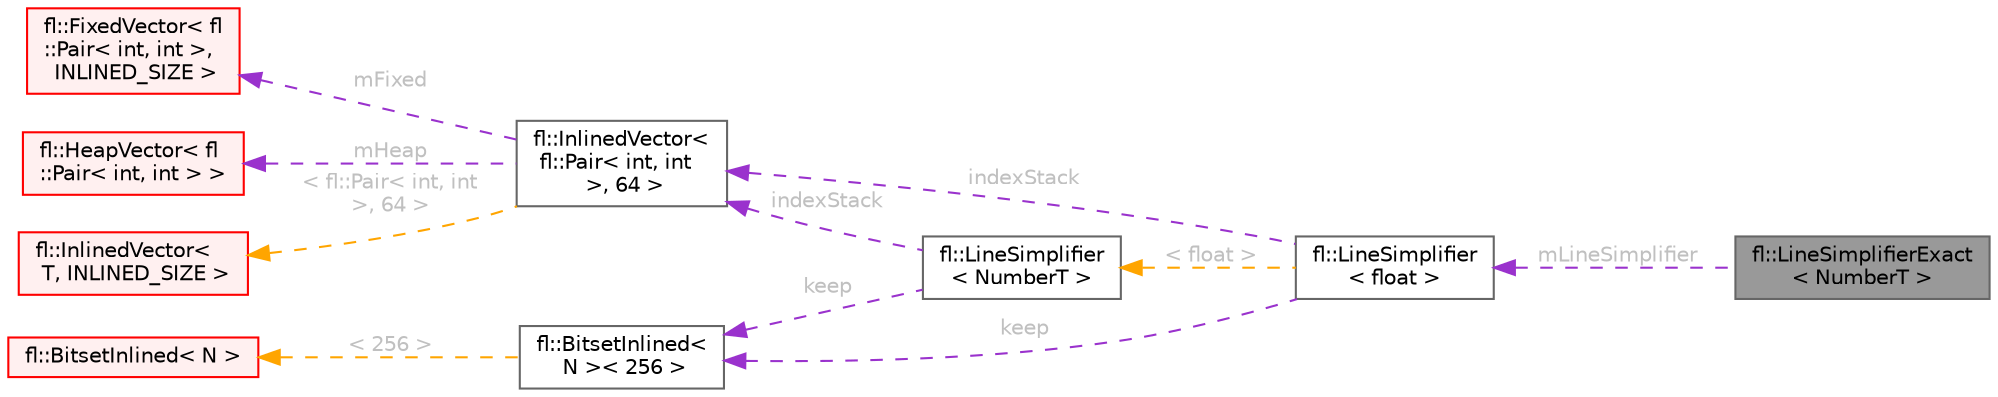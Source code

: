 digraph "fl::LineSimplifierExact&lt; NumberT &gt;"
{
 // INTERACTIVE_SVG=YES
 // LATEX_PDF_SIZE
  bgcolor="transparent";
  edge [fontname=Helvetica,fontsize=10,labelfontname=Helvetica,labelfontsize=10];
  node [fontname=Helvetica,fontsize=10,shape=box,height=0.2,width=0.4];
  rankdir="LR";
  Node1 [id="Node000001",label="fl::LineSimplifierExact\l\< NumberT \>",height=0.2,width=0.4,color="gray40", fillcolor="grey60", style="filled", fontcolor="black",tooltip=" "];
  Node2 -> Node1 [id="edge1_Node000001_Node000002",dir="back",color="darkorchid3",style="dashed",tooltip=" ",label=" mLineSimplifier",fontcolor="grey" ];
  Node2 [id="Node000002",label="fl::LineSimplifier\l\< float \>",height=0.2,width=0.4,color="gray40", fillcolor="white", style="filled",URL="$dc/d4a/classfl_1_1_line_simplifier.html",tooltip=" "];
  Node3 -> Node2 [id="edge2_Node000002_Node000003",dir="back",color="darkorchid3",style="dashed",tooltip=" ",label=" keep",fontcolor="grey" ];
  Node3 [id="Node000003",label="fl::BitsetInlined\<\l N \>\< 256 \>",height=0.2,width=0.4,color="gray40", fillcolor="white", style="filled",URL="$d6/d6a/classfl_1_1_bitset_inlined.html",tooltip=" "];
  Node4 -> Node3 [id="edge3_Node000003_Node000004",dir="back",color="orange",style="dashed",tooltip=" ",label=" \< 256 \>",fontcolor="grey" ];
  Node4 [id="Node000004",label="fl::BitsetInlined\< N \>",height=0.2,width=0.4,color="red", fillcolor="#FFF0F0", style="filled",URL="$d6/d6a/classfl_1_1_bitset_inlined.html",tooltip=" "];
  Node8 -> Node2 [id="edge4_Node000002_Node000008",dir="back",color="darkorchid3",style="dashed",tooltip=" ",label=" indexStack",fontcolor="grey" ];
  Node8 [id="Node000008",label="fl::InlinedVector\<\l fl::Pair\< int, int\l \>, 64 \>",height=0.2,width=0.4,color="gray40", fillcolor="white", style="filled",URL="$da/d18/classfl_1_1_inlined_vector.html",tooltip=" "];
  Node9 -> Node8 [id="edge5_Node000008_Node000009",dir="back",color="darkorchid3",style="dashed",tooltip=" ",label=" mFixed",fontcolor="grey" ];
  Node9 [id="Node000009",label="fl::FixedVector\< fl\l::Pair\< int, int \>,\l INLINED_SIZE \>",height=0.2,width=0.4,color="red", fillcolor="#FFF0F0", style="filled",URL="$d3/d73/classfl_1_1_fixed_vector.html",tooltip=" "];
  Node13 -> Node8 [id="edge6_Node000008_Node000013",dir="back",color="darkorchid3",style="dashed",tooltip=" ",label=" mHeap",fontcolor="grey" ];
  Node13 [id="Node000013",label="fl::HeapVector\< fl\l::Pair\< int, int \> \>",height=0.2,width=0.4,color="red", fillcolor="#FFF0F0", style="filled",URL="$db/ddd/classfl_1_1_heap_vector.html",tooltip=" "];
  Node21 -> Node8 [id="edge7_Node000008_Node000021",dir="back",color="orange",style="dashed",tooltip=" ",label=" \< fl::Pair\< int, int\l \>, 64 \>",fontcolor="grey" ];
  Node21 [id="Node000021",label="fl::InlinedVector\<\l T, INLINED_SIZE \>",height=0.2,width=0.4,color="red", fillcolor="#FFF0F0", style="filled",URL="$da/d18/classfl_1_1_inlined_vector.html",tooltip=" "];
  Node23 -> Node2 [id="edge8_Node000002_Node000023",dir="back",color="orange",style="dashed",tooltip=" ",label=" \< float \>",fontcolor="grey" ];
  Node23 [id="Node000023",label="fl::LineSimplifier\l\< NumberT \>",height=0.2,width=0.4,color="gray40", fillcolor="white", style="filled",URL="$dc/d4a/classfl_1_1_line_simplifier.html",tooltip=" "];
  Node3 -> Node23 [id="edge9_Node000023_Node000003",dir="back",color="darkorchid3",style="dashed",tooltip=" ",label=" keep",fontcolor="grey" ];
  Node8 -> Node23 [id="edge10_Node000023_Node000008",dir="back",color="darkorchid3",style="dashed",tooltip=" ",label=" indexStack",fontcolor="grey" ];
}
